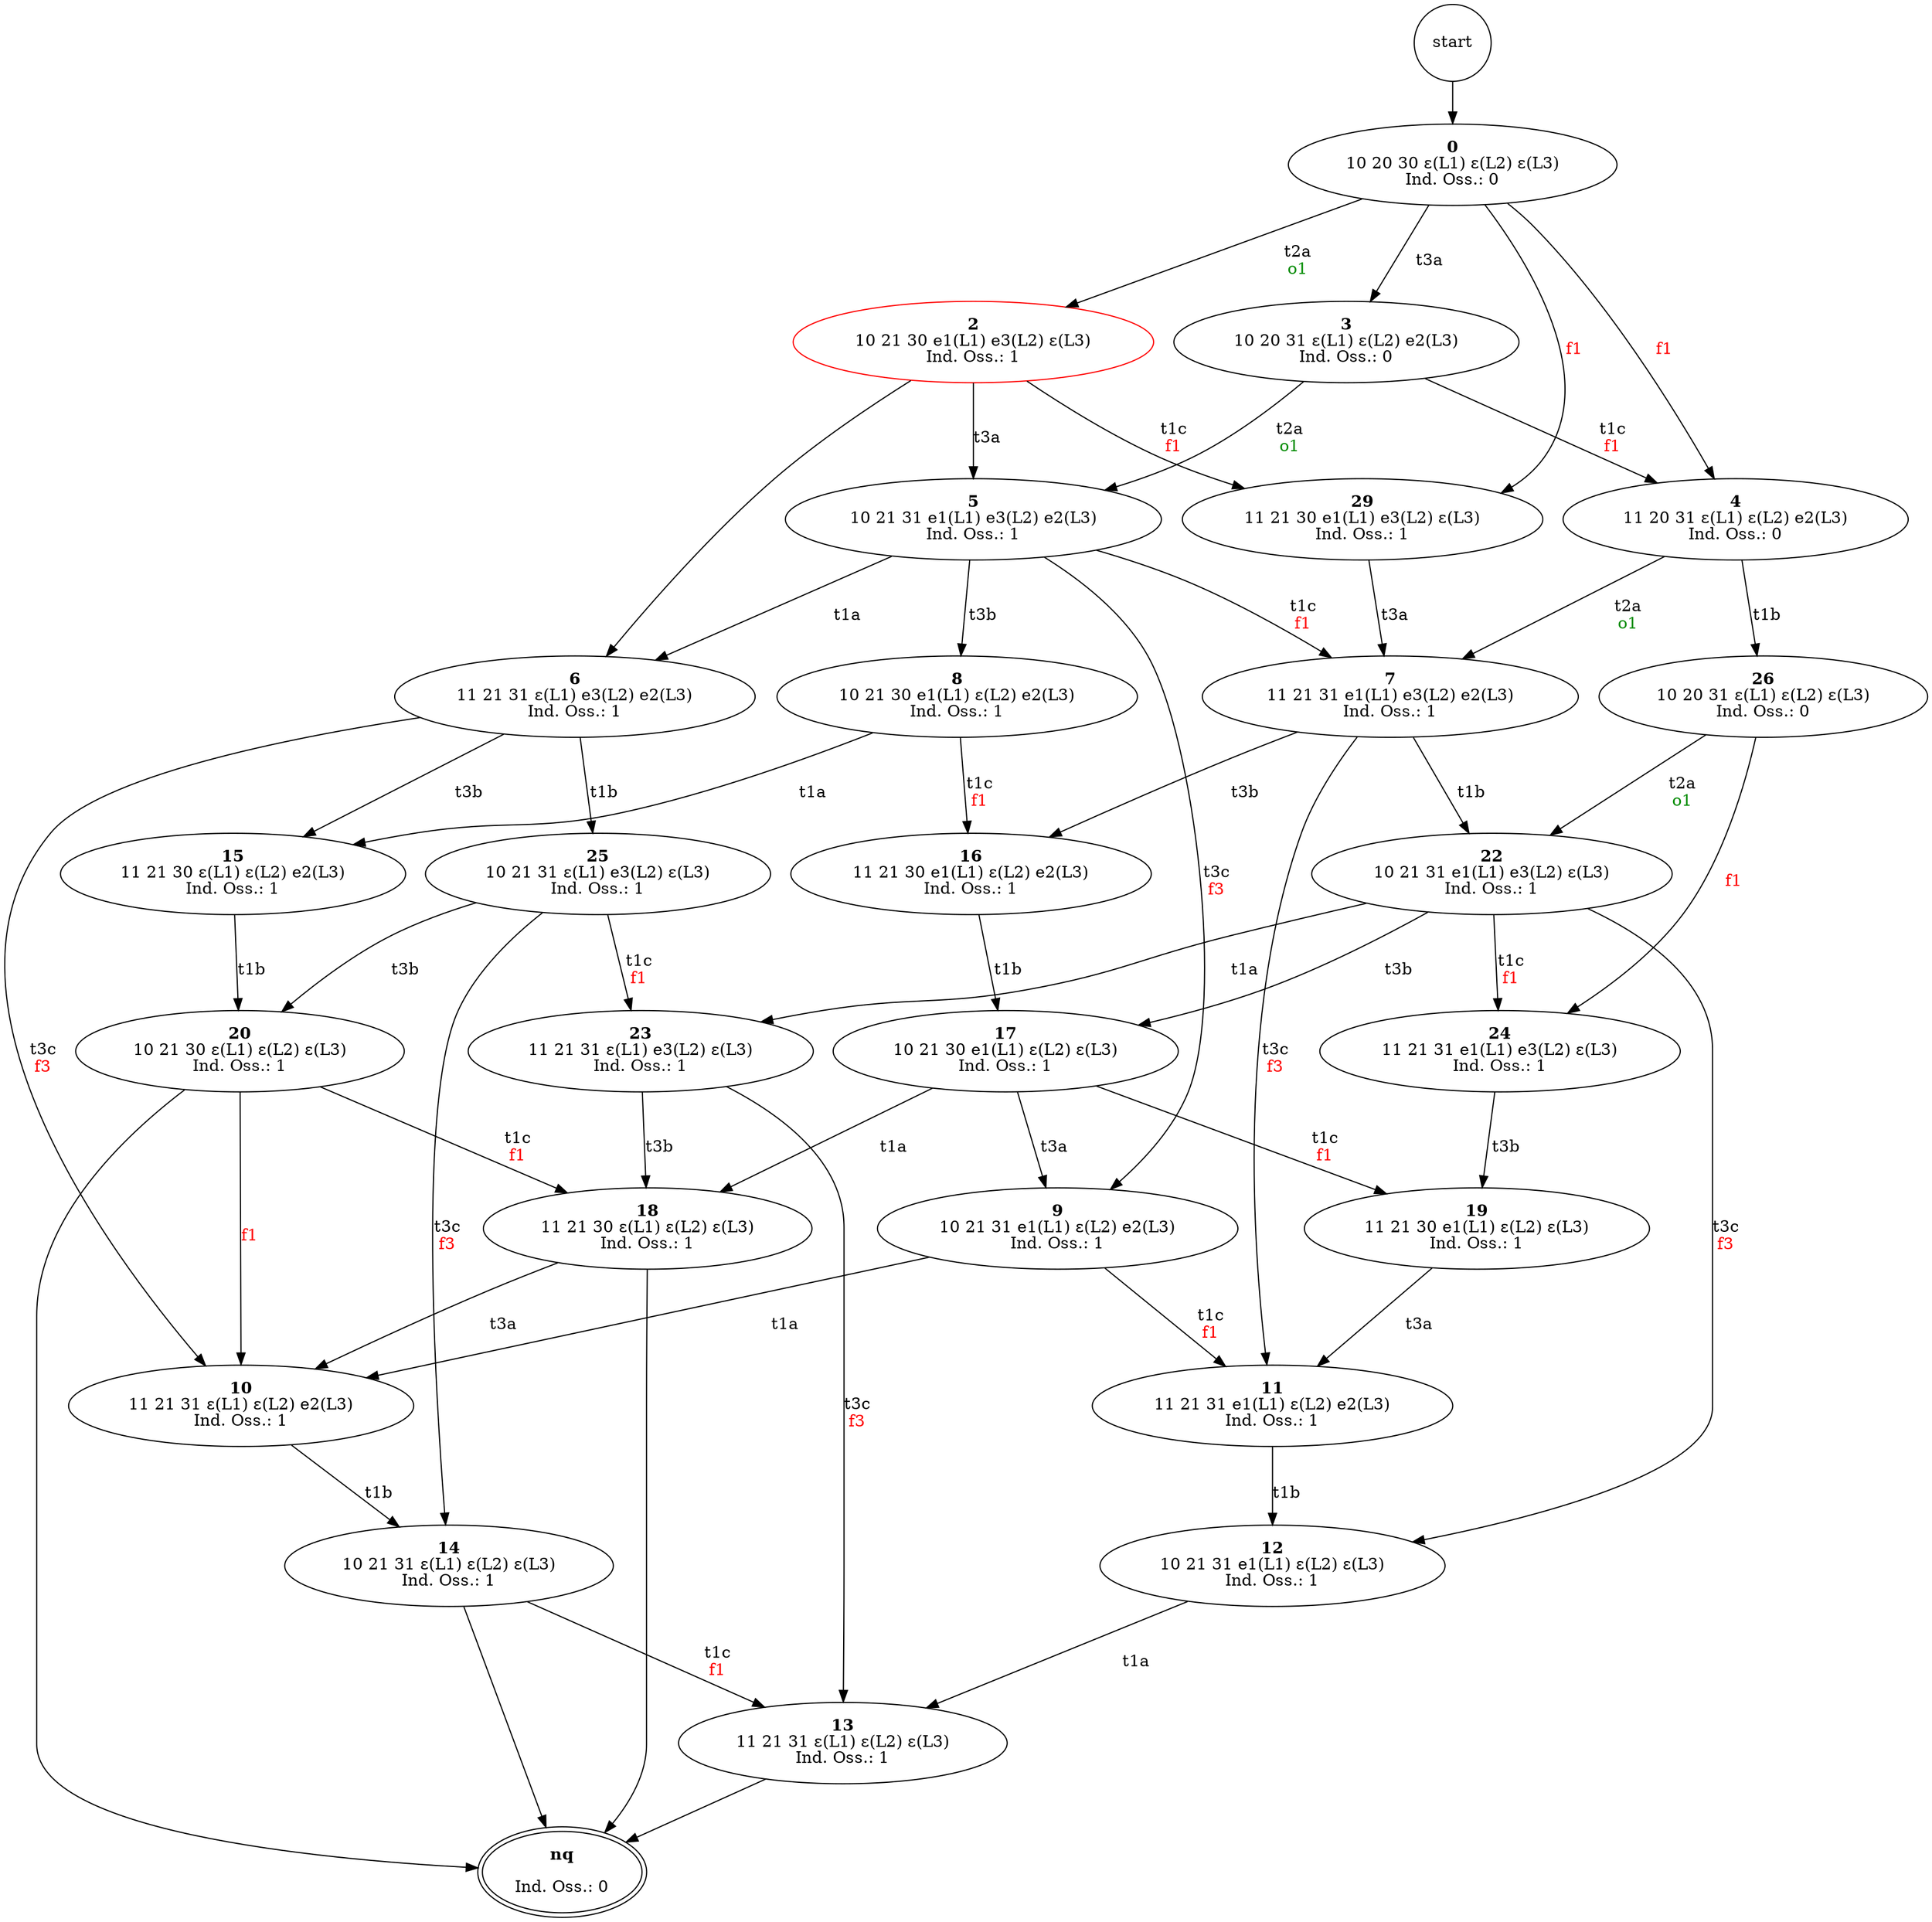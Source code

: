 digraph SpazioComportamentale {
    // ARCHI
    start	->	n0
	n0	->	n2 [label=<<br/>t2a<br/><font color="green4">o1</font>>]
	n0	->	n3 [label=<<br/>t3a>]
	n0	->	n29 [label=<<br/><font color="red">f1</font>>]
	n0	->	n4 [label=<<br/><font color="red">f1</font>>]
	n2	->	n29 [label=<<br/>t1c<br/><font color="red">f1</font>>]
	n2	->	n5 [label=<<br/>t3a>]
	n2	->	n6 [label=<>]
	n3	->	n4 [label=<<br/>t1c<br/><font color="red">f1</font>>]
	n3	->	n5 [label=<<br/>t2a<br/><font color="green4">o1</font>>]
	n4	->	n26 [label=<<br/>t1b>]
	n4	->	n7 [label=<<br/>t2a<br/><font color="green4">o1</font>>]
	n5	->	n6 [label=<<br/>t1a>]
	n5	->	n7 [label=<<br/>t1c<br/><font color="red">f1</font>>]
	n5	->	n8 [label=<<br/>t3b>]
	n5	->	n9 [label=<<br/>t3c<br/><font color="red">f3</font>>]
	n6	->	n25 [label=<<br/>t1b>]
	n6	->	n15 [label=<<br/>t3b>]
	n6	->	n10 [label=<<br/>t3c<br/><font color="red">f3</font>>]
	n7	->	n22 [label=<<br/>t1b>]
	n7	->	n16 [label=<<br/>t3b>]
	n7	->	n11 [label=<<br/>t3c<br/><font color="red">f3</font>>]
	n8	->	n15 [label=<<br/>t1a>]
	n8	->	n16 [label=<<br/>t1c<br/><font color="red">f1</font>>]
	n9	->	n10 [label=<<br/>t1a>]
	n9	->	n11 [label=<<br/>t1c<br/><font color="red">f1</font>>]
	n10	->	n14 [label=<<br/>t1b>]
	n11	->	n12 [label=<<br/>t1b>]
	n12	->	n13 [label=<<br/>t1a>]
	n13	->	nnq [label=<>]
	n14	->	n13 [label=<<br/>t1c<br/><font color="red">f1</font>>]
	n14	->	nnq [label=<>]
	n15	->	n20 [label=<<br/>t1b>]
	n16	->	n17 [label=<<br/>t1b>]
	n17	->	n18 [label=<<br/>t1a>]
	n17	->	n19 [label=<<br/>t1c<br/><font color="red">f1</font>>]
	n17	->	n9 [label=<<br/>t3a>]
	n18	->	n10 [label=<<br/>t3a>]
	n18	->	nnq [label=<>]
	n19	->	n11 [label=<<br/>t3a>]
	n20	->	n18 [label=<<br/>t1c<br/><font color="red">f1</font>>]
	n20	->	nnq [label=<>]
	n20	->	n10 [label=<<br/><font color="red">f1</font>>]
	n22	->	n23 [label=<<br/>t1a>]
	n22	->	n24 [label=<<br/>t1c<br/><font color="red">f1</font>>]
	n22	->	n17 [label=<<br/>t3b>]
	n22	->	n12 [label=<<br/>t3c<br/><font color="red">f3</font>>]
	n23	->	n18 [label=<<br/>t3b>]
	n23	->	n13 [label=<<br/>t3c<br/><font color="red">f3</font>>]
	n24	->	n19 [label=<<br/>t3b>]
	n25	->	n23 [label=<<br/>t1c<br/><font color="red">f1</font>>]
	n25	->	n20 [label=<<br/>t3b>]
	n25	->	n14 [label=<<br/>t3c<br/><font color="red">f3</font>>]
	n26	->	n22 [label=<<br/>t2a<br/><font color="green4">o1</font>>]
	n26	->	n24 [label=<<br/><font color="red">f1</font>>]
	n29	->	n7 [label=<<br/>t3a>]

    // NODI
    start[shape="circle"]
	n0 [label=<<b>0</b><br/>10 20 30 ε(L1) ε(L2) ε(L3)<br/>Ind. Oss.: 0>]
	n2 [label=<<b>2</b><br/>10 21 30 e1(L1) e3(L2) ε(L3)<br/>Ind. Oss.: 1> color=red]
	n3 [label=<<b>3</b><br/>10 20 31 ε(L1) ε(L2) e2(L3)<br/>Ind. Oss.: 0>]
	n4 [label=<<b>4</b><br/>11 20 31 ε(L1) ε(L2) e2(L3)<br/>Ind. Oss.: 0>]
	n5 [label=<<b>5</b><br/>10 21 31 e1(L1) e3(L2) e2(L3)<br/>Ind. Oss.: 1>]
	n6 [label=<<b>6</b><br/>11 21 31 ε(L1) e3(L2) e2(L3)<br/>Ind. Oss.: 1>]
	n7 [label=<<b>7</b><br/>11 21 31 e1(L1) e3(L2) e2(L3)<br/>Ind. Oss.: 1>]
	n8 [label=<<b>8</b><br/>10 21 30 e1(L1) ε(L2) e2(L3)<br/>Ind. Oss.: 1>]
	n9 [label=<<b>9</b><br/>10 21 31 e1(L1) ε(L2) e2(L3)<br/>Ind. Oss.: 1>]
	n10 [label=<<b>10</b><br/>11 21 31 ε(L1) ε(L2) e2(L3)<br/>Ind. Oss.: 1>]
	n11 [label=<<b>11</b><br/>11 21 31 e1(L1) ε(L2) e2(L3)<br/>Ind. Oss.: 1>]
	n12 [label=<<b>12</b><br/>10 21 31 e1(L1) ε(L2) ε(L3)<br/>Ind. Oss.: 1>]
	n13 [label=<<b>13</b><br/>11 21 31 ε(L1) ε(L2) ε(L3)<br/>Ind. Oss.: 1>]
	n14 [label=<<b>14</b><br/>10 21 31 ε(L1) ε(L2) ε(L3)<br/>Ind. Oss.: 1>]
	n15 [label=<<b>15</b><br/>11 21 30 ε(L1) ε(L2) e2(L3)<br/>Ind. Oss.: 1>]
	n16 [label=<<b>16</b><br/>11 21 30 e1(L1) ε(L2) e2(L3)<br/>Ind. Oss.: 1>]
	n17 [label=<<b>17</b><br/>10 21 30 e1(L1) ε(L2) ε(L3)<br/>Ind. Oss.: 1>]
	n18 [label=<<b>18</b><br/>11 21 30 ε(L1) ε(L2) ε(L3)<br/>Ind. Oss.: 1>]
	n19 [label=<<b>19</b><br/>11 21 30 e1(L1) ε(L2) ε(L3)<br/>Ind. Oss.: 1>]
	n20 [label=<<b>20</b><br/>10 21 30 ε(L1) ε(L2) ε(L3)<br/>Ind. Oss.: 1>]
	n22 [label=<<b>22</b><br/>10 21 31 e1(L1) e3(L2) ε(L3)<br/>Ind. Oss.: 1>]
	n23 [label=<<b>23</b><br/>11 21 31 ε(L1) e3(L2) ε(L3)<br/>Ind. Oss.: 1>]
	n24 [label=<<b>24</b><br/>11 21 31 e1(L1) e3(L2) ε(L3)<br/>Ind. Oss.: 1>]
	n25 [label=<<b>25</b><br/>10 21 31 ε(L1) e3(L2) ε(L3)<br/>Ind. Oss.: 1>]
	n26 [label=<<b>26</b><br/>10 20 31 ε(L1) ε(L2) ε(L3)<br/>Ind. Oss.: 0>]
	n29 [label=<<b>29</b><br/>11 21 30 e1(L1) e3(L2) ε(L3)<br/>Ind. Oss.: 1>]
	nnq [label=<<b>nq</b><br/> <br/>Ind. Oss.: 0> peripheries=2]
}
